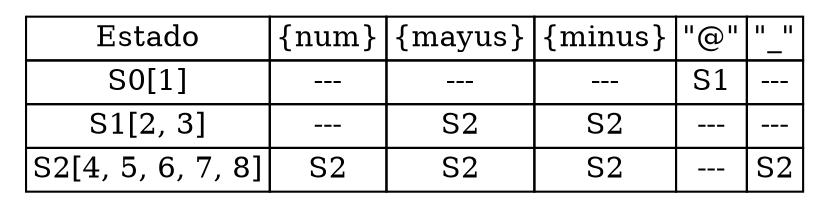 digraph grafica{
rankdir=TB;
node [shape=plaintext];
some_node [label=<<table border="0" cellborder="1" cellspacing="0"><tr><td>Estado</td><td>{num}</td><td>{mayus}</td><td>{minus}</td><td>"@"</td><td>"_"</td></tr><tr><td>S0[1]</td><td>---</td><td>---</td><td>---</td><td>S1</td><td>---</td></tr><tr><td>S1[2, 3]</td><td>---</td><td>S2</td><td>S2</td><td>---</td><td>---</td></tr><tr><td>S2[4, 5, 6, 7, 8]</td><td>S2</td><td>S2</td><td>S2</td><td>---</td><td>S2</td></tr></table>>];}
